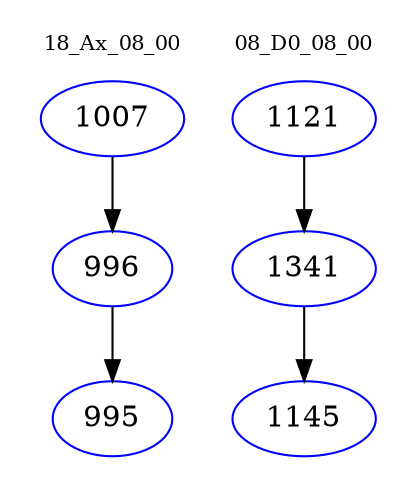 digraph{
subgraph cluster_0 {
color = white
label = "18_Ax_08_00";
fontsize=10;
T0_1007 [label="1007", color="blue"]
T0_1007 -> T0_996 [color="black"]
T0_996 [label="996", color="blue"]
T0_996 -> T0_995 [color="black"]
T0_995 [label="995", color="blue"]
}
subgraph cluster_1 {
color = white
label = "08_D0_08_00";
fontsize=10;
T1_1121 [label="1121", color="blue"]
T1_1121 -> T1_1341 [color="black"]
T1_1341 [label="1341", color="blue"]
T1_1341 -> T1_1145 [color="black"]
T1_1145 [label="1145", color="blue"]
}
}
